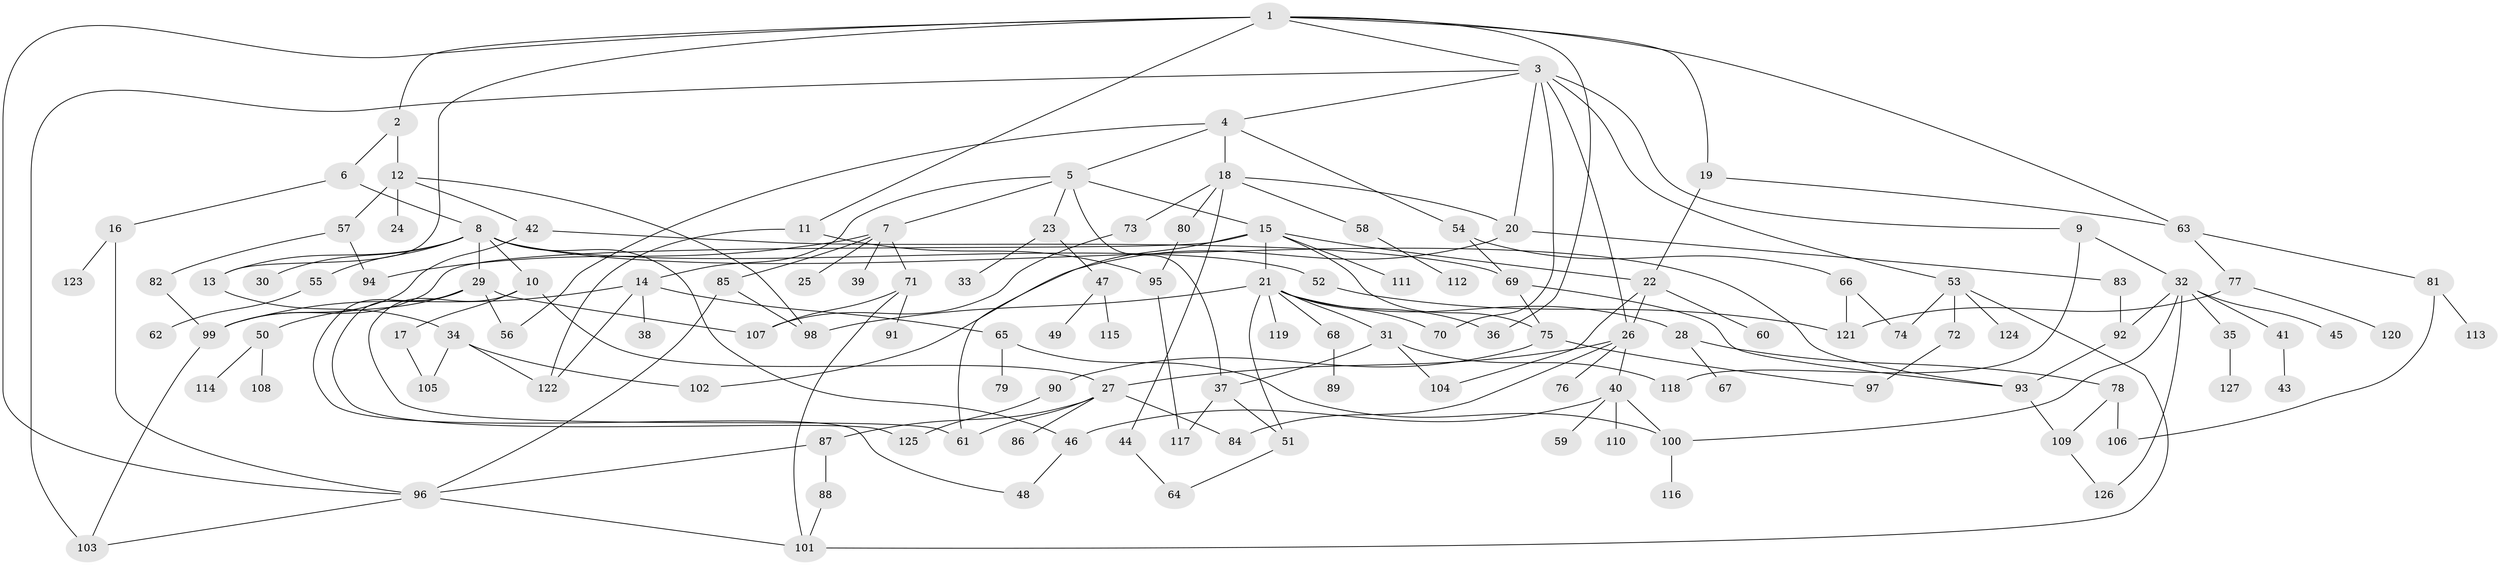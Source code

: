 // Generated by graph-tools (version 1.1) at 2025/01/03/09/25 03:01:12]
// undirected, 127 vertices, 182 edges
graph export_dot {
graph [start="1"]
  node [color=gray90,style=filled];
  1;
  2;
  3;
  4;
  5;
  6;
  7;
  8;
  9;
  10;
  11;
  12;
  13;
  14;
  15;
  16;
  17;
  18;
  19;
  20;
  21;
  22;
  23;
  24;
  25;
  26;
  27;
  28;
  29;
  30;
  31;
  32;
  33;
  34;
  35;
  36;
  37;
  38;
  39;
  40;
  41;
  42;
  43;
  44;
  45;
  46;
  47;
  48;
  49;
  50;
  51;
  52;
  53;
  54;
  55;
  56;
  57;
  58;
  59;
  60;
  61;
  62;
  63;
  64;
  65;
  66;
  67;
  68;
  69;
  70;
  71;
  72;
  73;
  74;
  75;
  76;
  77;
  78;
  79;
  80;
  81;
  82;
  83;
  84;
  85;
  86;
  87;
  88;
  89;
  90;
  91;
  92;
  93;
  94;
  95;
  96;
  97;
  98;
  99;
  100;
  101;
  102;
  103;
  104;
  105;
  106;
  107;
  108;
  109;
  110;
  111;
  112;
  113;
  114;
  115;
  116;
  117;
  118;
  119;
  120;
  121;
  122;
  123;
  124;
  125;
  126;
  127;
  1 -- 2;
  1 -- 3;
  1 -- 11;
  1 -- 19;
  1 -- 36;
  1 -- 96;
  1 -- 13;
  1 -- 63;
  2 -- 6;
  2 -- 12;
  3 -- 4;
  3 -- 9;
  3 -- 53;
  3 -- 70;
  3 -- 103;
  3 -- 26;
  3 -- 20;
  4 -- 5;
  4 -- 18;
  4 -- 54;
  4 -- 56;
  5 -- 7;
  5 -- 14;
  5 -- 15;
  5 -- 23;
  5 -- 37;
  6 -- 8;
  6 -- 16;
  7 -- 25;
  7 -- 39;
  7 -- 71;
  7 -- 85;
  7 -- 94;
  8 -- 10;
  8 -- 13;
  8 -- 29;
  8 -- 30;
  8 -- 46;
  8 -- 52;
  8 -- 55;
  8 -- 93;
  9 -- 32;
  9 -- 118;
  10 -- 17;
  10 -- 61;
  10 -- 27;
  11 -- 95;
  11 -- 122;
  12 -- 24;
  12 -- 42;
  12 -- 57;
  12 -- 98;
  13 -- 34;
  14 -- 38;
  14 -- 65;
  14 -- 99;
  14 -- 122;
  15 -- 21;
  15 -- 22;
  15 -- 75;
  15 -- 111;
  15 -- 61;
  15 -- 99;
  16 -- 123;
  16 -- 96;
  17 -- 105;
  18 -- 20;
  18 -- 44;
  18 -- 58;
  18 -- 73;
  18 -- 80;
  19 -- 63;
  19 -- 22;
  20 -- 83;
  20 -- 102;
  21 -- 28;
  21 -- 31;
  21 -- 68;
  21 -- 119;
  21 -- 98;
  21 -- 51;
  21 -- 70;
  21 -- 36;
  22 -- 26;
  22 -- 60;
  22 -- 104;
  23 -- 33;
  23 -- 47;
  26 -- 27;
  26 -- 40;
  26 -- 76;
  26 -- 84;
  27 -- 86;
  27 -- 87;
  27 -- 61;
  27 -- 84;
  28 -- 67;
  28 -- 78;
  29 -- 48;
  29 -- 50;
  29 -- 56;
  29 -- 125;
  29 -- 107;
  31 -- 37;
  31 -- 118;
  31 -- 104;
  32 -- 35;
  32 -- 41;
  32 -- 45;
  32 -- 92;
  32 -- 100;
  32 -- 126;
  34 -- 105;
  34 -- 102;
  34 -- 122;
  35 -- 127;
  37 -- 51;
  37 -- 117;
  40 -- 59;
  40 -- 110;
  40 -- 46;
  40 -- 100;
  41 -- 43;
  42 -- 99;
  42 -- 69;
  44 -- 64;
  46 -- 48;
  47 -- 49;
  47 -- 115;
  50 -- 108;
  50 -- 114;
  51 -- 64;
  52 -- 121;
  53 -- 72;
  53 -- 101;
  53 -- 124;
  53 -- 74;
  54 -- 66;
  54 -- 69;
  55 -- 62;
  57 -- 82;
  57 -- 94;
  58 -- 112;
  63 -- 77;
  63 -- 81;
  65 -- 79;
  65 -- 100;
  66 -- 74;
  66 -- 121;
  68 -- 89;
  69 -- 75;
  69 -- 93;
  71 -- 91;
  71 -- 101;
  71 -- 107;
  72 -- 97;
  73 -- 107;
  75 -- 90;
  75 -- 97;
  77 -- 120;
  77 -- 121;
  78 -- 109;
  78 -- 106;
  80 -- 95;
  81 -- 106;
  81 -- 113;
  82 -- 99;
  83 -- 92;
  85 -- 96;
  85 -- 98;
  87 -- 88;
  87 -- 96;
  88 -- 101;
  90 -- 125;
  92 -- 93;
  93 -- 109;
  95 -- 117;
  96 -- 103;
  96 -- 101;
  99 -- 103;
  100 -- 116;
  109 -- 126;
}
